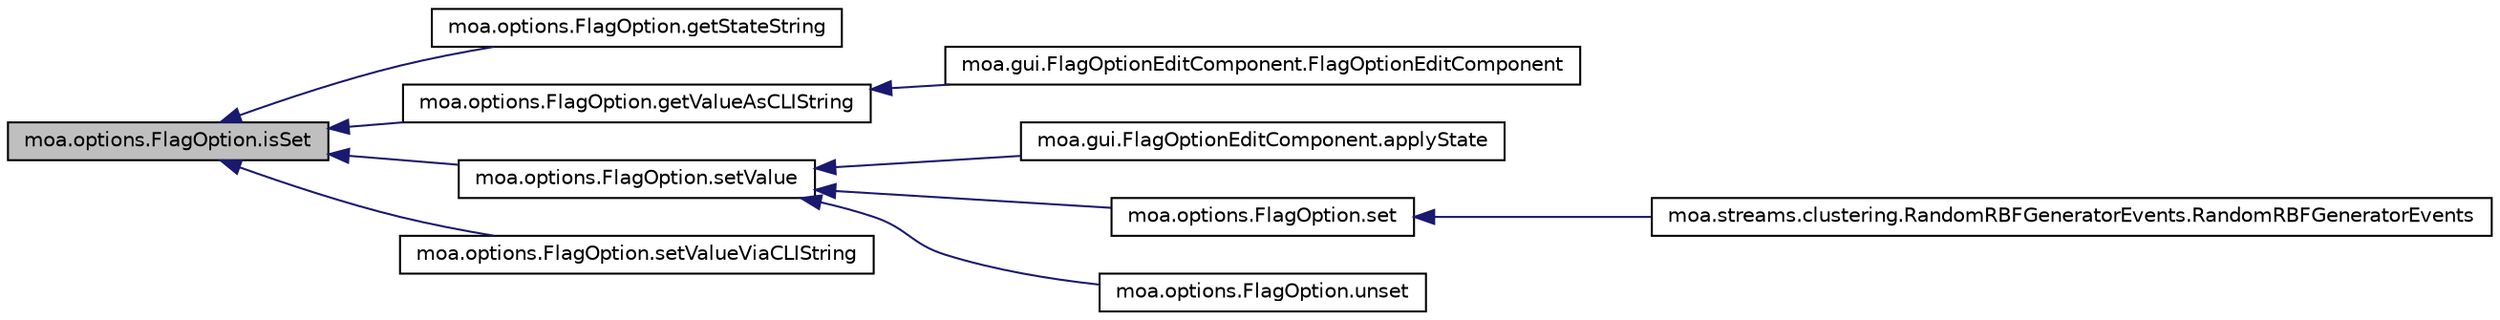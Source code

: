 digraph G
{
  edge [fontname="Helvetica",fontsize="10",labelfontname="Helvetica",labelfontsize="10"];
  node [fontname="Helvetica",fontsize="10",shape=record];
  rankdir=LR;
  Node1 [label="moa.options.FlagOption.isSet",height=0.2,width=0.4,color="black", fillcolor="grey75", style="filled" fontcolor="black"];
  Node1 -> Node2 [dir=back,color="midnightblue",fontsize="10",style="solid",fontname="Helvetica"];
  Node2 [label="moa.options.FlagOption.getStateString",height=0.2,width=0.4,color="black", fillcolor="white", style="filled",URL="$classmoa_1_1options_1_1FlagOption.html#a30d8c63cd3ff2ad0dbe9dee1ecd41df9",tooltip="Gets the state of this option in human readable form."];
  Node1 -> Node3 [dir=back,color="midnightblue",fontsize="10",style="solid",fontname="Helvetica"];
  Node3 [label="moa.options.FlagOption.getValueAsCLIString",height=0.2,width=0.4,color="black", fillcolor="white", style="filled",URL="$classmoa_1_1options_1_1FlagOption.html#a4516348b66b7f7f0bc85b60b154cf0ff",tooltip="Gets the value of a Command Line Interface text as a string."];
  Node3 -> Node4 [dir=back,color="midnightblue",fontsize="10",style="solid",fontname="Helvetica"];
  Node4 [label="moa.gui.FlagOptionEditComponent.FlagOptionEditComponent",height=0.2,width=0.4,color="black", fillcolor="white", style="filled",URL="$classmoa_1_1gui_1_1FlagOptionEditComponent.html#a9895a898d43678a91f5bac705d4b4a1f"];
  Node1 -> Node5 [dir=back,color="midnightblue",fontsize="10",style="solid",fontname="Helvetica"];
  Node5 [label="moa.options.FlagOption.setValue",height=0.2,width=0.4,color="black", fillcolor="white", style="filled",URL="$classmoa_1_1options_1_1FlagOption.html#a9fb0cd8927988349bf9ec13dfb14c573"];
  Node5 -> Node6 [dir=back,color="midnightblue",fontsize="10",style="solid",fontname="Helvetica"];
  Node6 [label="moa.gui.FlagOptionEditComponent.applyState",height=0.2,width=0.4,color="black", fillcolor="white", style="filled",URL="$classmoa_1_1gui_1_1FlagOptionEditComponent.html#a4731efbca1dd0dd600863d0e4c656511",tooltip="This method applies the state."];
  Node5 -> Node7 [dir=back,color="midnightblue",fontsize="10",style="solid",fontname="Helvetica"];
  Node7 [label="moa.options.FlagOption.set",height=0.2,width=0.4,color="black", fillcolor="white", style="filled",URL="$classmoa_1_1options_1_1FlagOption.html#afe2e1ab3621a60bb7dbc9acb56f893f2"];
  Node7 -> Node8 [dir=back,color="midnightblue",fontsize="10",style="solid",fontname="Helvetica"];
  Node8 [label="moa.streams.clustering.RandomRBFGeneratorEvents.RandomRBFGeneratorEvents",height=0.2,width=0.4,color="black", fillcolor="white", style="filled",URL="$classmoa_1_1streams_1_1clustering_1_1RandomRBFGeneratorEvents.html#acf3273994179c2b7889bf888307df3c0"];
  Node5 -> Node9 [dir=back,color="midnightblue",fontsize="10",style="solid",fontname="Helvetica"];
  Node9 [label="moa.options.FlagOption.unset",height=0.2,width=0.4,color="black", fillcolor="white", style="filled",URL="$classmoa_1_1options_1_1FlagOption.html#a781b369177d62ee9c9805e09e6fc31dc"];
  Node1 -> Node10 [dir=back,color="midnightblue",fontsize="10",style="solid",fontname="Helvetica"];
  Node10 [label="moa.options.FlagOption.setValueViaCLIString",height=0.2,width=0.4,color="black", fillcolor="white", style="filled",URL="$classmoa_1_1options_1_1FlagOption.html#a4253f746dbfbc0520838735d0fd129e7",tooltip="Sets value of this option via the Command Line Interface text."];
}
